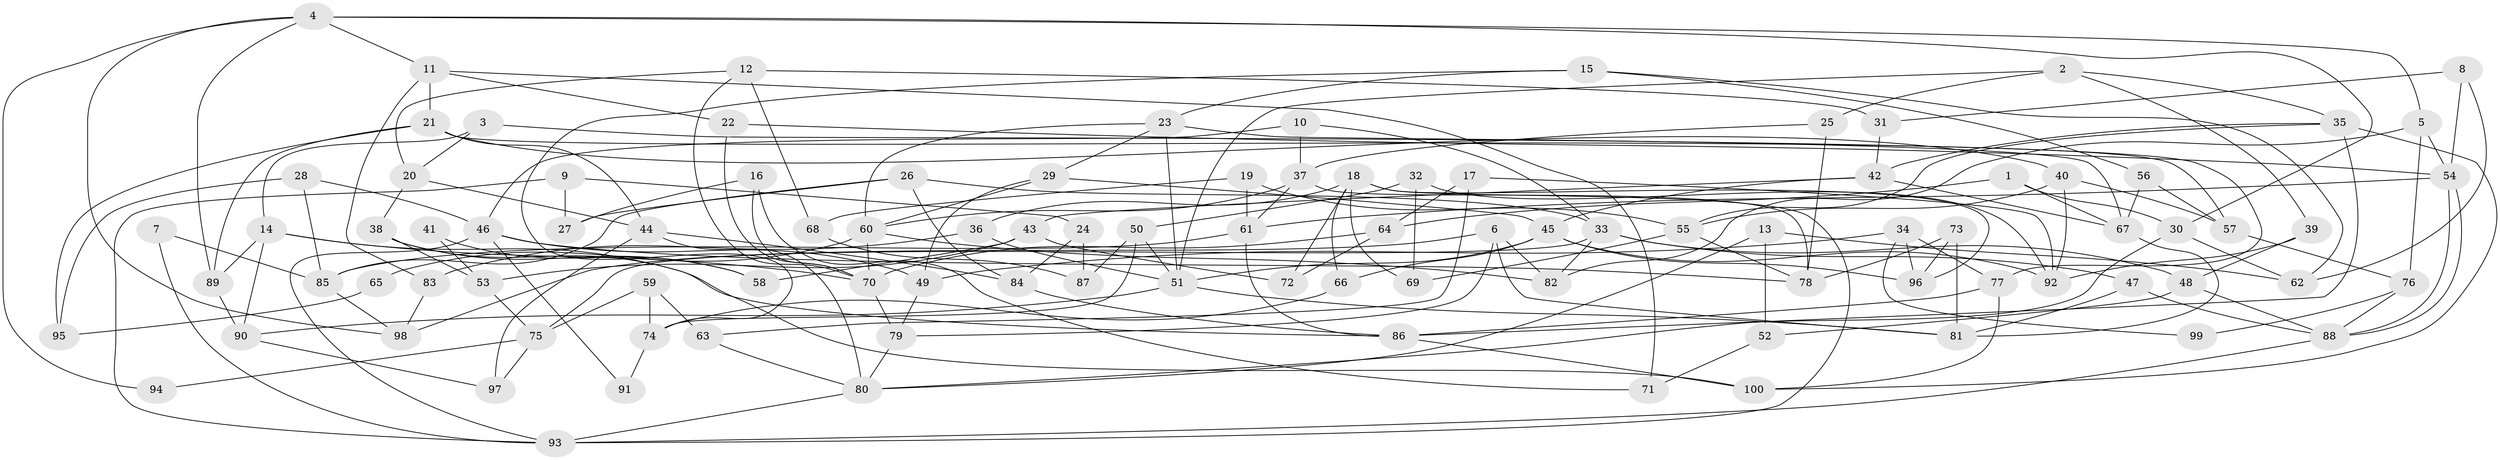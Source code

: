 // Generated by graph-tools (version 1.1) at 2025/38/02/21/25 10:38:59]
// undirected, 100 vertices, 200 edges
graph export_dot {
graph [start="1"]
  node [color=gray90,style=filled];
  1;
  2;
  3;
  4;
  5;
  6;
  7;
  8;
  9;
  10;
  11;
  12;
  13;
  14;
  15;
  16;
  17;
  18;
  19;
  20;
  21;
  22;
  23;
  24;
  25;
  26;
  27;
  28;
  29;
  30;
  31;
  32;
  33;
  34;
  35;
  36;
  37;
  38;
  39;
  40;
  41;
  42;
  43;
  44;
  45;
  46;
  47;
  48;
  49;
  50;
  51;
  52;
  53;
  54;
  55;
  56;
  57;
  58;
  59;
  60;
  61;
  62;
  63;
  64;
  65;
  66;
  67;
  68;
  69;
  70;
  71;
  72;
  73;
  74;
  75;
  76;
  77;
  78;
  79;
  80;
  81;
  82;
  83;
  84;
  85;
  86;
  87;
  88;
  89;
  90;
  91;
  92;
  93;
  94;
  95;
  96;
  97;
  98;
  99;
  100;
  1 -- 30;
  1 -- 67;
  1 -- 64;
  2 -- 35;
  2 -- 25;
  2 -- 39;
  2 -- 51;
  3 -- 77;
  3 -- 20;
  3 -- 14;
  4 -- 5;
  4 -- 11;
  4 -- 30;
  4 -- 89;
  4 -- 94;
  4 -- 98;
  5 -- 54;
  5 -- 82;
  5 -- 76;
  6 -- 98;
  6 -- 81;
  6 -- 79;
  6 -- 82;
  7 -- 85;
  7 -- 93;
  8 -- 62;
  8 -- 54;
  8 -- 31;
  9 -- 27;
  9 -- 93;
  9 -- 24;
  10 -- 33;
  10 -- 37;
  10 -- 46;
  11 -- 21;
  11 -- 83;
  11 -- 22;
  11 -- 71;
  12 -- 31;
  12 -- 70;
  12 -- 20;
  12 -- 68;
  13 -- 80;
  13 -- 62;
  13 -- 52;
  14 -- 89;
  14 -- 70;
  14 -- 86;
  14 -- 90;
  15 -- 23;
  15 -- 74;
  15 -- 56;
  15 -- 62;
  16 -- 70;
  16 -- 71;
  16 -- 27;
  17 -- 92;
  17 -- 64;
  17 -- 63;
  18 -- 96;
  18 -- 66;
  18 -- 36;
  18 -- 69;
  18 -- 72;
  18 -- 93;
  19 -- 61;
  19 -- 55;
  19 -- 68;
  20 -- 44;
  20 -- 38;
  21 -- 57;
  21 -- 89;
  21 -- 40;
  21 -- 44;
  21 -- 95;
  22 -- 70;
  22 -- 54;
  23 -- 51;
  23 -- 29;
  23 -- 60;
  23 -- 67;
  24 -- 84;
  24 -- 87;
  25 -- 37;
  25 -- 78;
  26 -- 33;
  26 -- 84;
  26 -- 27;
  26 -- 85;
  28 -- 85;
  28 -- 46;
  28 -- 95;
  29 -- 49;
  29 -- 60;
  29 -- 45;
  30 -- 80;
  30 -- 62;
  31 -- 42;
  32 -- 50;
  32 -- 69;
  32 -- 92;
  33 -- 48;
  33 -- 82;
  33 -- 47;
  33 -- 75;
  34 -- 77;
  34 -- 49;
  34 -- 96;
  34 -- 99;
  35 -- 86;
  35 -- 55;
  35 -- 42;
  35 -- 100;
  36 -- 51;
  36 -- 83;
  37 -- 78;
  37 -- 61;
  37 -- 60;
  38 -- 53;
  38 -- 58;
  38 -- 100;
  39 -- 92;
  39 -- 48;
  40 -- 92;
  40 -- 55;
  40 -- 57;
  41 -- 53;
  41 -- 58;
  42 -- 45;
  42 -- 43;
  42 -- 67;
  43 -- 72;
  43 -- 53;
  43 -- 58;
  44 -- 80;
  44 -- 84;
  44 -- 97;
  45 -- 51;
  45 -- 66;
  45 -- 92;
  45 -- 96;
  46 -- 93;
  46 -- 49;
  46 -- 78;
  46 -- 91;
  47 -- 88;
  47 -- 81;
  48 -- 88;
  48 -- 52;
  49 -- 79;
  50 -- 87;
  50 -- 51;
  50 -- 74;
  51 -- 81;
  51 -- 90;
  52 -- 71;
  53 -- 75;
  54 -- 88;
  54 -- 88;
  54 -- 61;
  55 -- 78;
  55 -- 69;
  56 -- 67;
  56 -- 57;
  57 -- 76;
  59 -- 75;
  59 -- 63;
  59 -- 74;
  60 -- 65;
  60 -- 70;
  60 -- 82;
  61 -- 86;
  61 -- 85;
  63 -- 80;
  64 -- 70;
  64 -- 72;
  65 -- 95;
  66 -- 74;
  67 -- 81;
  68 -- 87;
  70 -- 79;
  73 -- 81;
  73 -- 96;
  73 -- 78;
  74 -- 91;
  75 -- 97;
  75 -- 94;
  76 -- 88;
  76 -- 99;
  77 -- 86;
  77 -- 100;
  79 -- 80;
  80 -- 93;
  83 -- 98;
  84 -- 86;
  85 -- 98;
  86 -- 100;
  88 -- 93;
  89 -- 90;
  90 -- 97;
}
